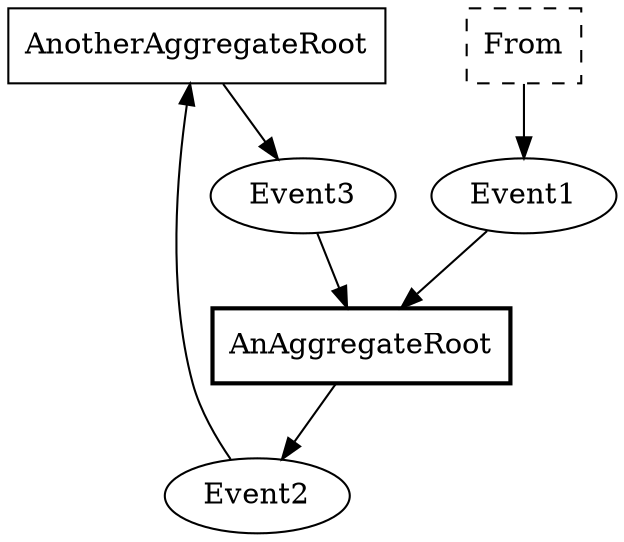 digraph {
splines=spline;
"AnotherAggregateRoot" -> "Event3" [style=solid];
"From" -> "Event1" [style=solid];
"Event1" -> "AnAggregateRoot" [style=solid];
"AnAggregateRoot" -> "Event2" [style=solid];
"Event3" -> "AnAggregateRoot" [style=solid];
"Event2" -> "AnotherAggregateRoot" [style=solid];
"AnAggregateRoot"[shape=box,style=bold];
"Event2"[shape=ellipse];
"Event3"[shape=ellipse];
"Event1"[shape=ellipse];
"From"[shape=box,style=dashed];
"AnotherAggregateRoot"[shape=box];
}
